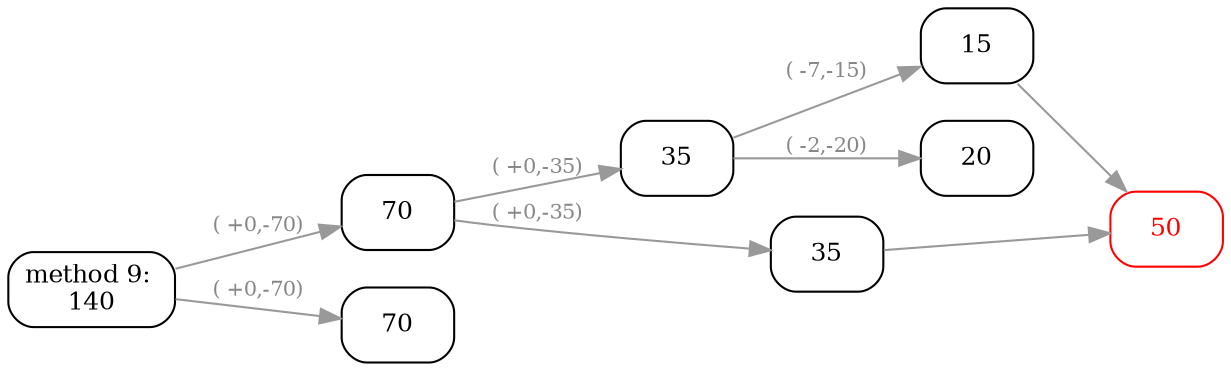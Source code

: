 // comment
digraph "method 9" {
	graph [rankdir=LR]
	node [color=black fontcolor=black fontsize=12 shape=box style=rounded]
	edge [color="#999999" fontcolor="#888888" fontsize=10]
	"09_00_0" [label="method 9: 
140"]
	"09_1_1" [label=70]
	"09_1_2" [label=70]
	"09_00_0" -> "09_1_1" [label="( +0,-70)"]
	"09_00_0" -> "09_1_2" [label="( +0,-70)"]
	"09_2_1" [label=35]
	"09_2_2" [label=35]
	"09_1_1" -> "09_2_1" [label="( +0,-35)"]
	"09_1_1" -> "09_2_2" [label="( +0,-35)"]
	"09_3_1" [label=15]
	"09_3_2" [label=20]
	"09_2_1" -> "09_3_1" [label="( -7,-15)"]
	"09_2_1" -> "09_3_2" [label="( -2,-20)"]
	"09_3_3" [label=50 color=red fontcolor=red]
	"09_3_1" -> "09_3_3"
	"09_2_2" -> "09_3_3"
}
